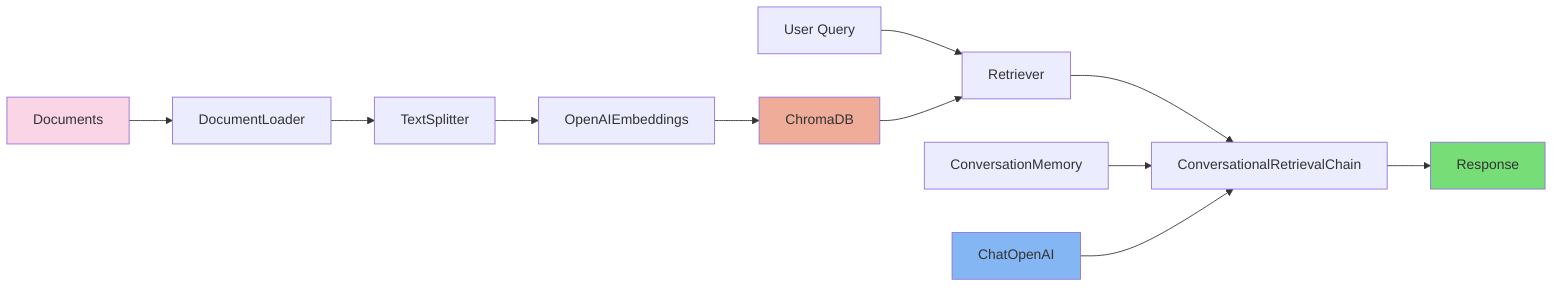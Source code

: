 flowchart LR
    docs[Documents] --> loader[DocumentLoader]
    loader --> splitter[TextSplitter]
    splitter --> embeddings[OpenAIEmbeddings]
    embeddings --> chroma[ChromaDB]
    
    query[User Query] --> retriever[Retriever]
    chroma --> retriever
    retriever --> chain[ConversationalRetrievalChain]
    
    memory[ConversationMemory] --> chain
    llm[ChatOpenAI] --> chain
    chain --> response[Response]

    style docs fill:#f9d5e5
    style chroma fill:#eeac99
    style llm fill:#84b6f4
    style response fill:#77dd77